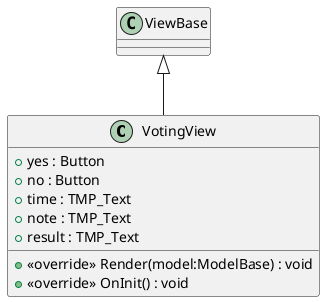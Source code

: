 @startuml
class VotingView {
    + yes : Button
    + no : Button
    + time : TMP_Text
    + note : TMP_Text
    + result : TMP_Text
    + <<override>> Render(model:ModelBase) : void
    + <<override>> OnInit() : void
}
ViewBase <|-- VotingView
@enduml
